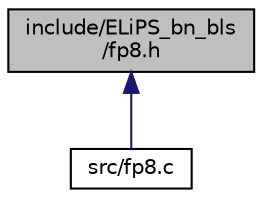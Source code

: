 digraph "include/ELiPS_bn_bls/fp8.h"
{
  edge [fontname="Helvetica",fontsize="10",labelfontname="Helvetica",labelfontsize="10"];
  node [fontname="Helvetica",fontsize="10",shape=record];
  Node16 [label="include/ELiPS_bn_bls\l/fp8.h",height=0.2,width=0.4,color="black", fillcolor="grey75", style="filled", fontcolor="black"];
  Node16 -> Node17 [dir="back",color="midnightblue",fontsize="10",style="solid",fontname="Helvetica"];
  Node17 [label="src/fp8.c",height=0.2,width=0.4,color="black", fillcolor="white", style="filled",URL="$fp8_8c.html"];
}
